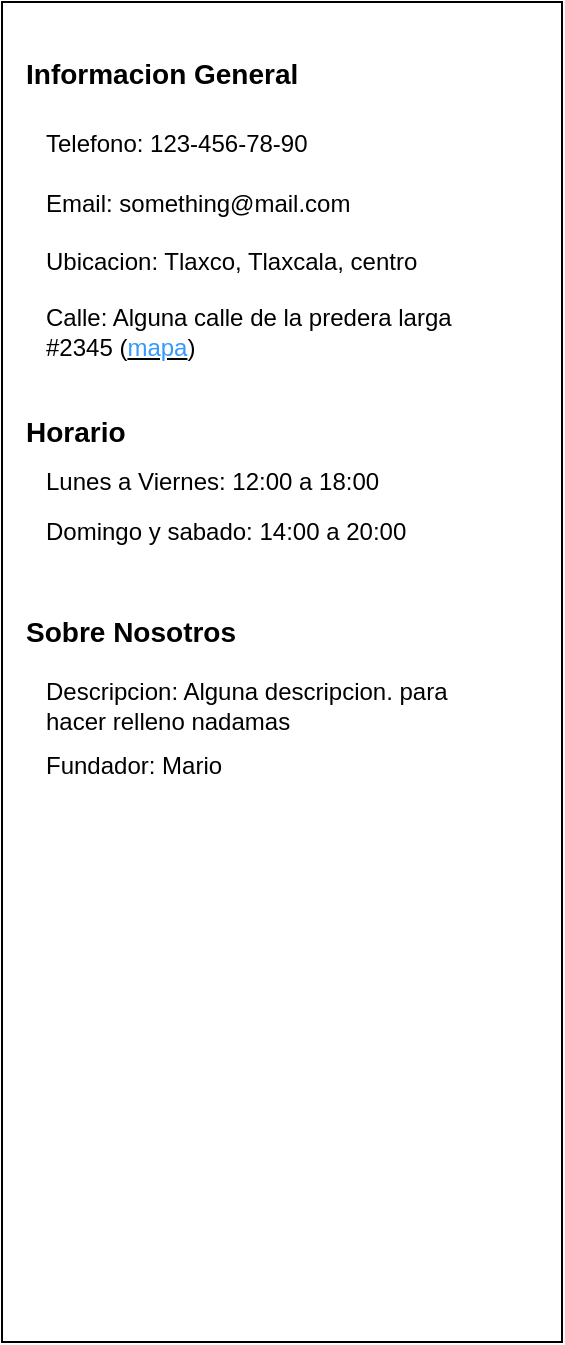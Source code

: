<mxfile>
    <diagram id="pJ6ETb8NZ847FZXre5uN" name="Page-1">
        <mxGraphModel dx="1010" dy="516" grid="1" gridSize="10" guides="1" tooltips="1" connect="1" arrows="1" fold="1" page="1" pageScale="1" pageWidth="1169" pageHeight="827" math="0" shadow="0">
            <root>
                <mxCell id="0"/>
                <mxCell id="1" parent="0"/>
                <mxCell id="44" value="" style="rounded=0;whiteSpace=wrap;html=1;fillColor=none;" parent="1" vertex="1">
                    <mxGeometry x="20" y="10" width="280" height="670" as="geometry"/>
                </mxCell>
                <mxCell id="45" value="Informacion General" style="text;html=1;strokeColor=none;fillColor=none;align=left;verticalAlign=middle;whiteSpace=wrap;rounded=0;fontStyle=1;fontSize=14;" parent="1" vertex="1">
                    <mxGeometry x="30" y="31" width="180" height="30" as="geometry"/>
                </mxCell>
                <mxCell id="47" value="Telefono: 123-456-78-90" style="text;html=1;strokeColor=none;fillColor=none;align=left;verticalAlign=middle;whiteSpace=wrap;rounded=0;" parent="1" vertex="1">
                    <mxGeometry x="40" y="71" width="160" height="19" as="geometry"/>
                </mxCell>
                <mxCell id="48" value="Email: something@mail.com" style="text;html=1;strokeColor=none;fillColor=none;align=left;verticalAlign=middle;whiteSpace=wrap;rounded=0;" parent="1" vertex="1">
                    <mxGeometry x="40" y="101" width="190" height="19" as="geometry"/>
                </mxCell>
                <mxCell id="50" value="Ubicacion: Tlaxco, Tlaxcala, centro" style="text;html=1;strokeColor=none;fillColor=none;align=left;verticalAlign=middle;whiteSpace=wrap;rounded=0;" parent="1" vertex="1">
                    <mxGeometry x="40" y="130" width="190" height="19" as="geometry"/>
                </mxCell>
                <mxCell id="51" value="Calle: Alguna calle de la predera larga #2345 (&lt;u&gt;&lt;font color=&quot;#3399ff&quot;&gt;mapa&lt;/font&gt;&lt;/u&gt;)" style="text;html=1;strokeColor=none;fillColor=none;align=left;verticalAlign=middle;whiteSpace=wrap;rounded=0;" parent="1" vertex="1">
                    <mxGeometry x="40" y="160" width="230" height="30" as="geometry"/>
                </mxCell>
                <mxCell id="54" value="Horario" style="text;html=1;strokeColor=none;fillColor=none;align=left;verticalAlign=middle;whiteSpace=wrap;rounded=0;fontStyle=1;fontSize=14;" parent="1" vertex="1">
                    <mxGeometry x="30" y="210" width="230" height="30" as="geometry"/>
                </mxCell>
                <mxCell id="59" value="Lunes a Viernes: 12:00 a 18:00" style="text;html=1;strokeColor=none;fillColor=none;align=left;verticalAlign=middle;whiteSpace=wrap;rounded=0;" vertex="1" parent="1">
                    <mxGeometry x="40" y="240" width="210" height="19" as="geometry"/>
                </mxCell>
                <mxCell id="60" value="Domingo y sabado: 14:00 a 20:00" style="text;html=1;strokeColor=none;fillColor=none;align=left;verticalAlign=middle;whiteSpace=wrap;rounded=0;" vertex="1" parent="1">
                    <mxGeometry x="40" y="265" width="210" height="19" as="geometry"/>
                </mxCell>
                <mxCell id="61" value="Sobre Nosotros" style="text;html=1;strokeColor=none;fillColor=none;align=left;verticalAlign=middle;whiteSpace=wrap;rounded=0;fontStyle=1;fontSize=14;" vertex="1" parent="1">
                    <mxGeometry x="30" y="310" width="230" height="30" as="geometry"/>
                </mxCell>
                <mxCell id="62" value="Descripcion: Alguna descripcion. para hacer relleno nadamas" style="text;html=1;strokeColor=none;fillColor=none;align=left;verticalAlign=middle;whiteSpace=wrap;rounded=0;" vertex="1" parent="1">
                    <mxGeometry x="40" y="344" width="230" height="36" as="geometry"/>
                </mxCell>
                <mxCell id="63" value="Fundador: Mario" style="text;html=1;strokeColor=none;fillColor=none;align=left;verticalAlign=middle;whiteSpace=wrap;rounded=0;" vertex="1" parent="1">
                    <mxGeometry x="40" y="382" width="160" height="19" as="geometry"/>
                </mxCell>
            </root>
        </mxGraphModel>
    </diagram>
</mxfile>